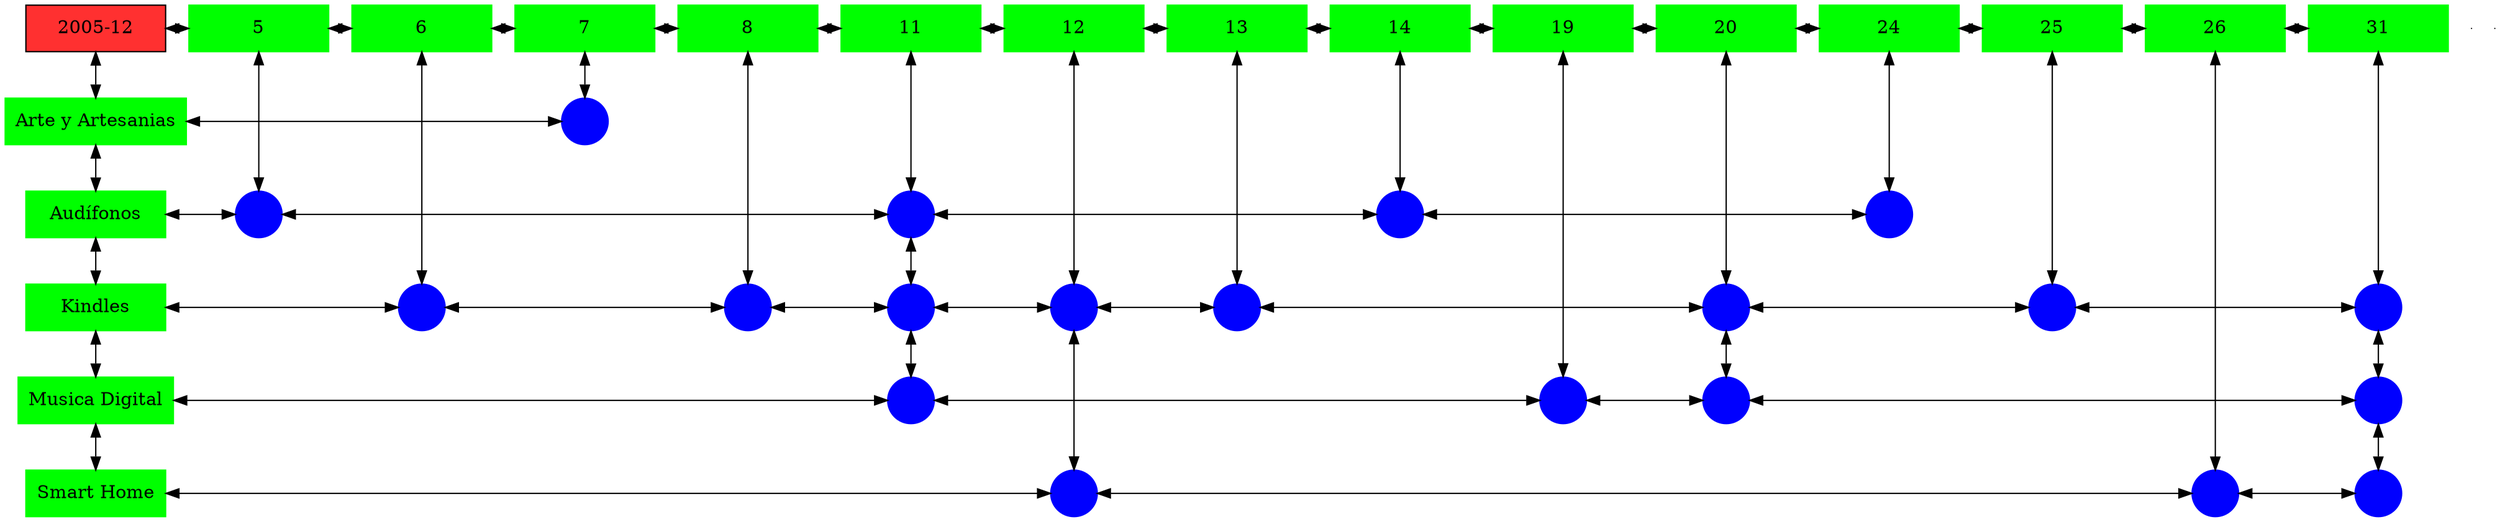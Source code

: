 digraph G{
node[shape="box"];
nodeMt[ label = "2005-12", width = 1.5, style = filled, fillcolor = firebrick1, group = 1 ];
e0[ shape = point, width = 0 ];
e1[ shape = point, width = 0 ];
node0xc002272370[label="5",color=green,style =filled,width = 1.5 group=5];
nodeMt->node0xc002272370[dir="both"];
{rank=same;nodeMt;node0xc002272370;}
node0xc001f92a50[label="6",color=green,style =filled,width = 1.5 group=6];
node0xc002272370->node0xc001f92a50[dir="both"];
{rank=same;node0xc002272370;node0xc001f92a50;}
node0xc0021373b0[label="7",color=green,style =filled,width = 1.5 group=7];
node0xc001f92a50->node0xc0021373b0[dir="both"];
{rank=same;node0xc001f92a50;node0xc0021373b0;}
node0xc0020e05a0[label="8",color=green,style =filled,width = 1.5 group=8];
node0xc0021373b0->node0xc0020e05a0[dir="both"];
{rank=same;node0xc0021373b0;node0xc0020e05a0;}
node0xc001eaf1d0[label="11",color=green,style =filled,width = 1.5 group=11];
node0xc0020e05a0->node0xc001eaf1d0[dir="both"];
{rank=same;node0xc0020e05a0;node0xc001eaf1d0;}
node0xc0020e0320[label="12",color=green,style =filled,width = 1.5 group=12];
node0xc001eaf1d0->node0xc0020e0320[dir="both"];
{rank=same;node0xc001eaf1d0;node0xc0020e0320;}
node0xc00217af00[label="13",color=green,style =filled,width = 1.5 group=13];
node0xc0020e0320->node0xc00217af00[dir="both"];
{rank=same;node0xc0020e0320;node0xc00217af00;}
node0xc002125f40[label="14",color=green,style =filled,width = 1.5 group=14];
node0xc00217af00->node0xc002125f40[dir="both"];
{rank=same;node0xc00217af00;node0xc002125f40;}
node0xc001fa3e50[label="19",color=green,style =filled,width = 1.5 group=19];
node0xc002125f40->node0xc001fa3e50[dir="both"];
{rank=same;node0xc002125f40;node0xc001fa3e50;}
node0xc001e46410[label="20",color=green,style =filled,width = 1.5 group=20];
node0xc001fa3e50->node0xc001e46410[dir="both"];
{rank=same;node0xc001fa3e50;node0xc001e46410;}
node0xc001f78eb0[label="24",color=green,style =filled,width = 1.5 group=24];
node0xc001e46410->node0xc001f78eb0[dir="both"];
{rank=same;node0xc001e46410;node0xc001f78eb0;}
node0xc0020e09b0[label="25",color=green,style =filled,width = 1.5 group=25];
node0xc001f78eb0->node0xc0020e09b0[dir="both"];
{rank=same;node0xc001f78eb0;node0xc0020e09b0;}
node0xc00216ab90[label="26",color=green,style =filled,width = 1.5 group=26];
node0xc0020e09b0->node0xc00216ab90[dir="both"];
{rank=same;node0xc0020e09b0;node0xc00216ab90;}
node0xc00209f8b0[label="31",color=green,style =filled,width = 1.5 group=31];
node0xc00216ab90->node0xc00209f8b0[dir="both"];
{rank=same;node0xc00216ab90;node0xc00209f8b0;}
node0xc002137360[label="Arte y Artesanias",color=green,style =filled width = 1.5 group=1];
node0xc00213e300[label="",color=blue,style =filled, width = 0.5 group=7 shape=circle];
node0xc002137360->node0xc00213e300[dir="both"];
{rank=same;node0xc002137360;node0xc00213e300;}
node0xc001f78e60[label="Audífonos",color=green,style =filled width = 1.5 group=1];
node0xc002270380[label="",color=blue,style =filled, width = 0.5 group=5 shape=circle];
node0xc001f78e60->node0xc002270380[dir="both"];
{rank=same;node0xc001f78e60;node0xc002270380;}
node0xc002065480[label="",color=blue,style =filled, width = 0.5 group=11 shape=circle];
node0xc002270380->node0xc002065480[dir="both"];
{rank=same;node0xc002065480;node0xc002270380;}
node0xc00212b300[label="",color=blue,style =filled, width = 0.5 group=14 shape=circle];
node0xc002065480->node0xc00212b300[dir="both"];
{rank=same;node0xc00212b300;node0xc002065480;}
node0xc001f71380[label="",color=blue,style =filled, width = 0.5 group=24 shape=circle];
node0xc00212b300->node0xc001f71380[dir="both"];
{rank=same;node0xc001f71380;node0xc00212b300;}
node0xc001ea6aa0[label="Kindles",color=green,style =filled width = 1.5 group=1];
node0xc001f89a00[label="",color=blue,style =filled, width = 0.5 group=6 shape=circle];
node0xc001ea6aa0->node0xc001f89a00[dir="both"];
{rank=same;node0xc001ea6aa0;node0xc001f89a00;}
node0xc0020d9b80[label="",color=blue,style =filled, width = 0.5 group=8 shape=circle];
node0xc001f89a00->node0xc0020d9b80[dir="both"];
{rank=same;node0xc0020d9b80;node0xc001f89a00;}
node0xc001ea5e80[label="",color=blue,style =filled, width = 0.5 group=11 shape=circle];
node0xc0020d9b80->node0xc001ea5e80[dir="both"];
{rank=same;node0xc001ea5e80;node0xc0020d9b80;}
node0xc0020d9980[label="",color=blue,style =filled, width = 0.5 group=12 shape=circle];
node0xc001ea5e80->node0xc0020d9980[dir="both"];
{rank=same;node0xc0020d9980;node0xc001ea5e80;}
node0xc002184680[label="",color=blue,style =filled, width = 0.5 group=13 shape=circle];
node0xc0020d9980->node0xc002184680[dir="both"];
{rank=same;node0xc002184680;node0xc0020d9980;}
node0xc001ea4700[label="",color=blue,style =filled, width = 0.5 group=20 shape=circle];
node0xc002184680->node0xc001ea4700[dir="both"];
{rank=same;node0xc001ea4700;node0xc002184680;}
node0xc0020d9e80[label="",color=blue,style =filled, width = 0.5 group=25 shape=circle];
node0xc001ea4700->node0xc0020d9e80[dir="both"];
{rank=same;node0xc0020d9e80;node0xc001ea4700;}
node0xc0020d8980[label="",color=blue,style =filled, width = 0.5 group=31 shape=circle];
node0xc0020d9e80->node0xc0020d8980[dir="both"];
{rank=same;node0xc0020d8980;node0xc0020d9e80;}
node0xc001e463c0[label="Musica Digital",color=green,style =filled width = 1.5 group=1];
node0xc0020ea280[label="",color=blue,style =filled, width = 0.5 group=11 shape=circle];
node0xc001e463c0->node0xc0020ea280[dir="both"];
{rank=same;node0xc001e463c0;node0xc0020ea280;}
node0xc001f99d00[label="",color=blue,style =filled, width = 0.5 group=19 shape=circle];
node0xc0020ea280->node0xc001f99d00[dir="both"];
{rank=same;node0xc001f99d00;node0xc0020ea280;}
node0xc001e44480[label="",color=blue,style =filled, width = 0.5 group=20 shape=circle];
node0xc001f99d00->node0xc001e44480[dir="both"];
{rank=same;node0xc001e44480;node0xc001f99d00;}
node0xc0022b1080[label="",color=blue,style =filled, width = 0.5 group=31 shape=circle];
node0xc001e44480->node0xc0022b1080[dir="both"];
{rank=same;node0xc0022b1080;node0xc001e44480;}
node0xc00209f860[label="Smart Home",color=green,style =filled width = 1.5 group=1];
node0xc002218b00[label="",color=blue,style =filled, width = 0.5 group=12 shape=circle];
node0xc00209f860->node0xc002218b00[dir="both"];
{rank=same;node0xc00209f860;node0xc002218b00;}
node0xc00216c880[label="",color=blue,style =filled, width = 0.5 group=26 shape=circle];
node0xc002218b00->node0xc00216c880[dir="both"];
{rank=same;node0xc00216c880;node0xc002218b00;}
node0xc00213eb80[label="",color=blue,style =filled, width = 0.5 group=31 shape=circle];
node0xc00216c880->node0xc00213eb80[dir="both"];
{rank=same;node0xc00213eb80;node0xc00216c880;}
node0xc002272370->node0xc002270380[dir="both"];
node0xc001f92a50->node0xc001f89a00[dir="both"];
node0xc0021373b0->node0xc00213e300[dir="both"];
node0xc0020e05a0->node0xc0020d9b80[dir="both"];
node0xc001eaf1d0->node0xc002065480[dir="both"];
node0xc002065480->node0xc001ea5e80[dir="both"];
node0xc001ea5e80->node0xc0020ea280[dir="both"];
node0xc0020e0320->node0xc0020d9980[dir="both"];
node0xc0020d9980->node0xc002218b00[dir="both"];
node0xc00217af00->node0xc002184680[dir="both"];
node0xc002125f40->node0xc00212b300[dir="both"];
node0xc001fa3e50->node0xc001f99d00[dir="both"];
node0xc001e46410->node0xc001ea4700[dir="both"];
node0xc001ea4700->node0xc001e44480[dir="both"];
node0xc001f78eb0->node0xc001f71380[dir="both"];
node0xc0020e09b0->node0xc0020d9e80[dir="both"];
node0xc00216ab90->node0xc00216c880[dir="both"];
node0xc00209f8b0->node0xc0020d8980[dir="both"];
node0xc0020d8980->node0xc0022b1080[dir="both"];
node0xc0022b1080->node0xc00213eb80[dir="both"];
nodeMt->node0xc002137360[dir="both"];
node0xc002137360->node0xc001f78e60[dir="both"];
node0xc001f78e60->node0xc001ea6aa0[dir="both"];
node0xc001ea6aa0->node0xc001e463c0[dir="both"];
node0xc001e463c0->node0xc00209f860[dir="both"];
}
